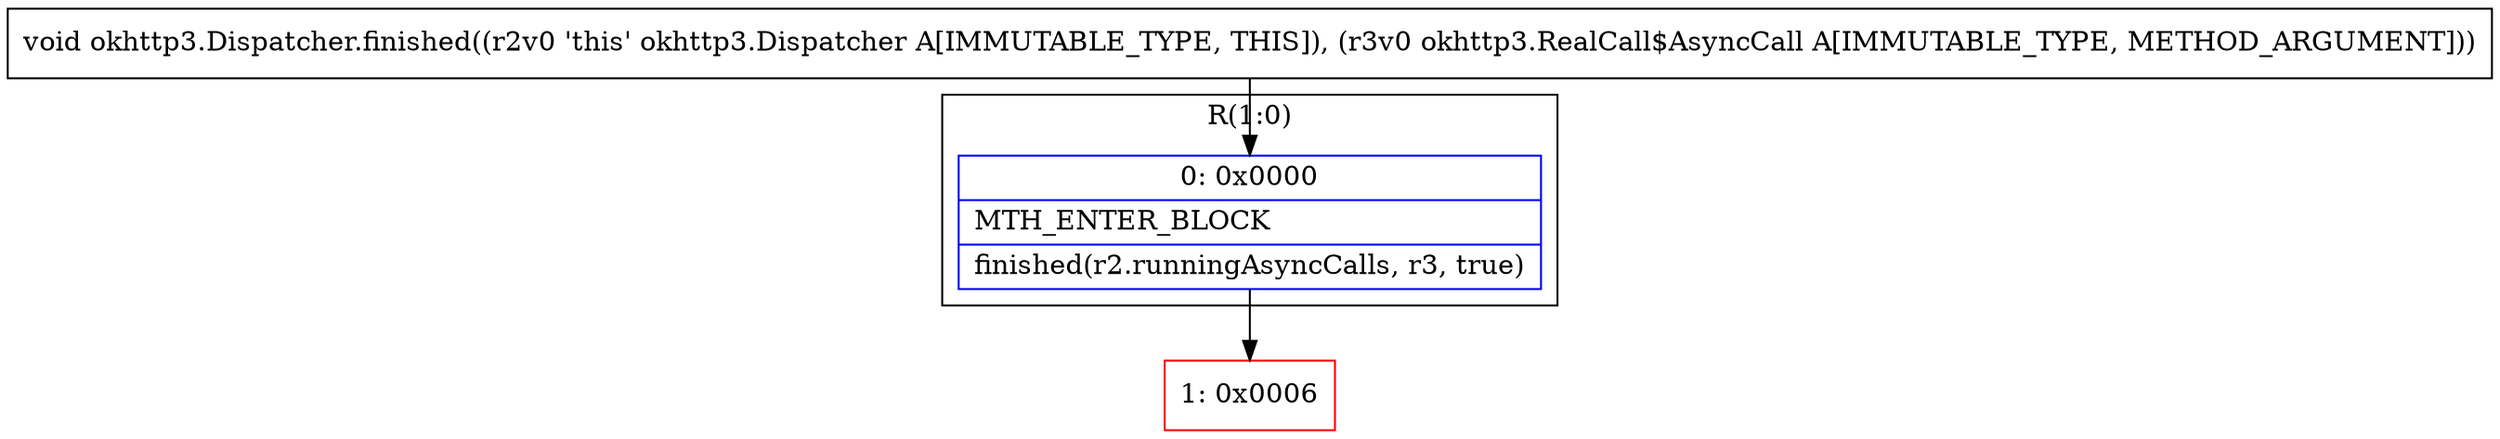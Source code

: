 digraph "CFG forokhttp3.Dispatcher.finished(Lokhttp3\/RealCall$AsyncCall;)V" {
subgraph cluster_Region_765724137 {
label = "R(1:0)";
node [shape=record,color=blue];
Node_0 [shape=record,label="{0\:\ 0x0000|MTH_ENTER_BLOCK\l|finished(r2.runningAsyncCalls, r3, true)\l}"];
}
Node_1 [shape=record,color=red,label="{1\:\ 0x0006}"];
MethodNode[shape=record,label="{void okhttp3.Dispatcher.finished((r2v0 'this' okhttp3.Dispatcher A[IMMUTABLE_TYPE, THIS]), (r3v0 okhttp3.RealCall$AsyncCall A[IMMUTABLE_TYPE, METHOD_ARGUMENT])) }"];
MethodNode -> Node_0;
Node_0 -> Node_1;
}

